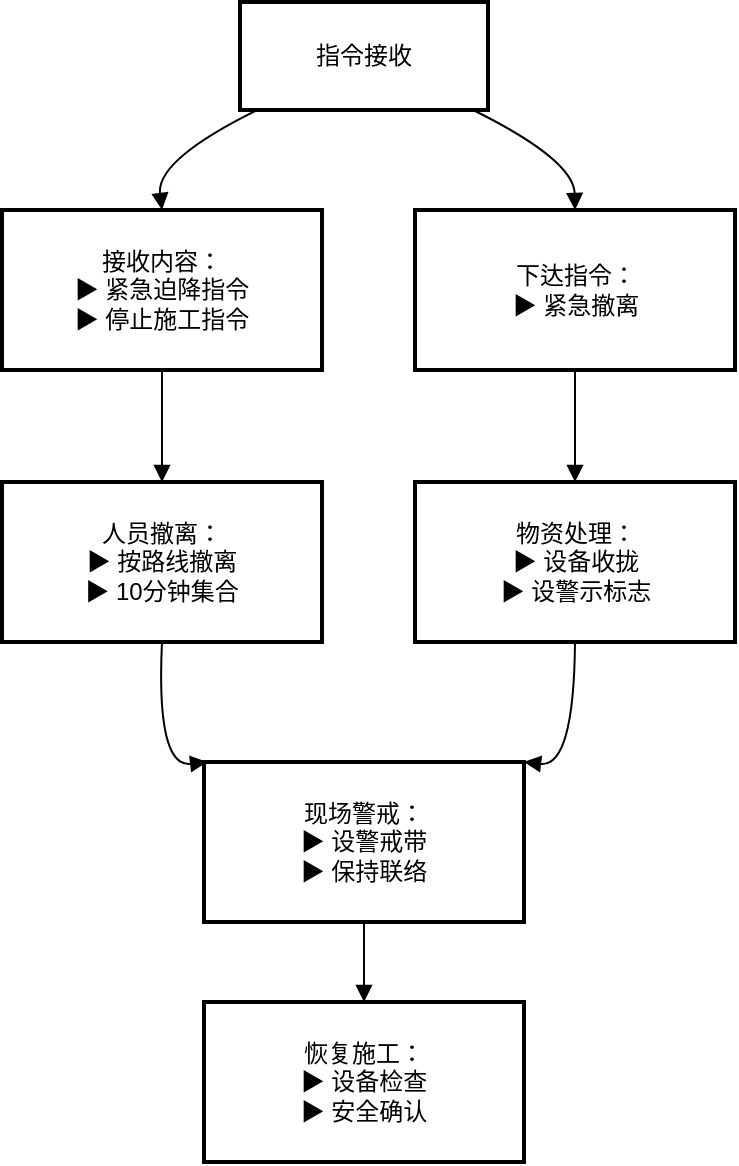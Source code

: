 <mxfile version="28.0.1">
  <diagram name="第 1 页" id="DkVUjxyXaetJG-EwZSZG">
    <mxGraphModel dx="1523" dy="1007" grid="1" gridSize="10" guides="1" tooltips="1" connect="1" arrows="1" fold="1" page="1" pageScale="1" pageWidth="827" pageHeight="1169" math="0" shadow="0">
      <root>
        <mxCell id="0" />
        <mxCell id="1" parent="0" />
        <mxCell id="tQCaovP8H4da3GkIkPGw-46" value="指令接收" style="whiteSpace=wrap;strokeWidth=2;" vertex="1" parent="1">
          <mxGeometry x="339" y="140" width="124" height="54" as="geometry" />
        </mxCell>
        <mxCell id="tQCaovP8H4da3GkIkPGw-47" value="接收内容：&#xa;▶ 紧急迫降指令&#xa;▶ 停止施工指令" style="whiteSpace=wrap;strokeWidth=2;" vertex="1" parent="1">
          <mxGeometry x="220" y="244" width="160" height="80" as="geometry" />
        </mxCell>
        <mxCell id="tQCaovP8H4da3GkIkPGw-48" value="下达指令：&#xa;▶ 紧急撤离" style="whiteSpace=wrap;strokeWidth=2;" vertex="1" parent="1">
          <mxGeometry x="426.5" y="244" width="160" height="80" as="geometry" />
        </mxCell>
        <mxCell id="tQCaovP8H4da3GkIkPGw-49" value="人员撤离：&#xa;▶ 按路线撤离&#xa;▶ 10分钟集合" style="whiteSpace=wrap;strokeWidth=2;" vertex="1" parent="1">
          <mxGeometry x="220" y="380" width="160" height="80" as="geometry" />
        </mxCell>
        <mxCell id="tQCaovP8H4da3GkIkPGw-50" value="物资处理：&#xa;▶ 设备收拢&#xa;▶ 设警示标志" style="whiteSpace=wrap;strokeWidth=2;" vertex="1" parent="1">
          <mxGeometry x="426.5" y="380" width="160" height="80" as="geometry" />
        </mxCell>
        <mxCell id="tQCaovP8H4da3GkIkPGw-51" value="现场警戒：&#xa;▶ 设警戒带&#xa;▶ 保持联络" style="whiteSpace=wrap;strokeWidth=2;" vertex="1" parent="1">
          <mxGeometry x="321" y="520" width="160" height="80" as="geometry" />
        </mxCell>
        <mxCell id="tQCaovP8H4da3GkIkPGw-52" value="恢复施工：&#xa;▶ 设备检查&#xa;▶ 安全确认" style="whiteSpace=wrap;strokeWidth=2;" vertex="1" parent="1">
          <mxGeometry x="321" y="640" width="160" height="80" as="geometry" />
        </mxCell>
        <mxCell id="tQCaovP8H4da3GkIkPGw-53" value="" style="curved=1;startArrow=none;endArrow=block;exitX=0.07;exitY=1;entryX=0.5;entryY=0;rounded=0;" edge="1" parent="1" source="tQCaovP8H4da3GkIkPGw-46" target="tQCaovP8H4da3GkIkPGw-47">
          <mxGeometry relative="1" as="geometry">
            <Array as="points">
              <mxPoint x="297" y="219" />
            </Array>
          </mxGeometry>
        </mxCell>
        <mxCell id="tQCaovP8H4da3GkIkPGw-54" value="" style="curved=1;startArrow=none;endArrow=block;exitX=0.94;exitY=1;entryX=0.5;entryY=0;rounded=0;" edge="1" parent="1" source="tQCaovP8H4da3GkIkPGw-46" target="tQCaovP8H4da3GkIkPGw-48">
          <mxGeometry relative="1" as="geometry">
            <Array as="points">
              <mxPoint x="506" y="219" />
            </Array>
          </mxGeometry>
        </mxCell>
        <mxCell id="tQCaovP8H4da3GkIkPGw-55" value="" style="curved=1;startArrow=none;endArrow=block;exitX=0.5;exitY=1;entryX=0.5;entryY=0;rounded=0;" edge="1" parent="1" source="tQCaovP8H4da3GkIkPGw-47" target="tQCaovP8H4da3GkIkPGw-49">
          <mxGeometry relative="1" as="geometry">
            <Array as="points" />
          </mxGeometry>
        </mxCell>
        <mxCell id="tQCaovP8H4da3GkIkPGw-56" value="" style="curved=1;startArrow=none;endArrow=block;exitX=0.5;exitY=1;entryX=0.5;entryY=0;rounded=0;" edge="1" parent="1" source="tQCaovP8H4da3GkIkPGw-48" target="tQCaovP8H4da3GkIkPGw-50">
          <mxGeometry relative="1" as="geometry">
            <Array as="points" />
          </mxGeometry>
        </mxCell>
        <mxCell id="tQCaovP8H4da3GkIkPGw-57" value="" style="curved=1;startArrow=none;endArrow=block;exitX=0.5;exitY=1;entryX=0.01;entryY=0;rounded=0;" edge="1" parent="1" source="tQCaovP8H4da3GkIkPGw-49" target="tQCaovP8H4da3GkIkPGw-51">
          <mxGeometry relative="1" as="geometry">
            <Array as="points">
              <mxPoint x="297" y="523" />
            </Array>
          </mxGeometry>
        </mxCell>
        <mxCell id="tQCaovP8H4da3GkIkPGw-58" value="" style="curved=1;startArrow=none;endArrow=block;exitX=0.5;exitY=1;entryX=1;entryY=0;rounded=0;" edge="1" parent="1" source="tQCaovP8H4da3GkIkPGw-50" target="tQCaovP8H4da3GkIkPGw-51">
          <mxGeometry relative="1" as="geometry">
            <Array as="points">
              <mxPoint x="506" y="523" />
            </Array>
          </mxGeometry>
        </mxCell>
        <mxCell id="tQCaovP8H4da3GkIkPGw-59" value="" style="curved=1;startArrow=none;endArrow=block;exitX=0.5;exitY=1;entryX=0.5;entryY=0;rounded=0;" edge="1" parent="1" source="tQCaovP8H4da3GkIkPGw-51" target="tQCaovP8H4da3GkIkPGw-52">
          <mxGeometry relative="1" as="geometry">
            <Array as="points" />
          </mxGeometry>
        </mxCell>
      </root>
    </mxGraphModel>
  </diagram>
</mxfile>
